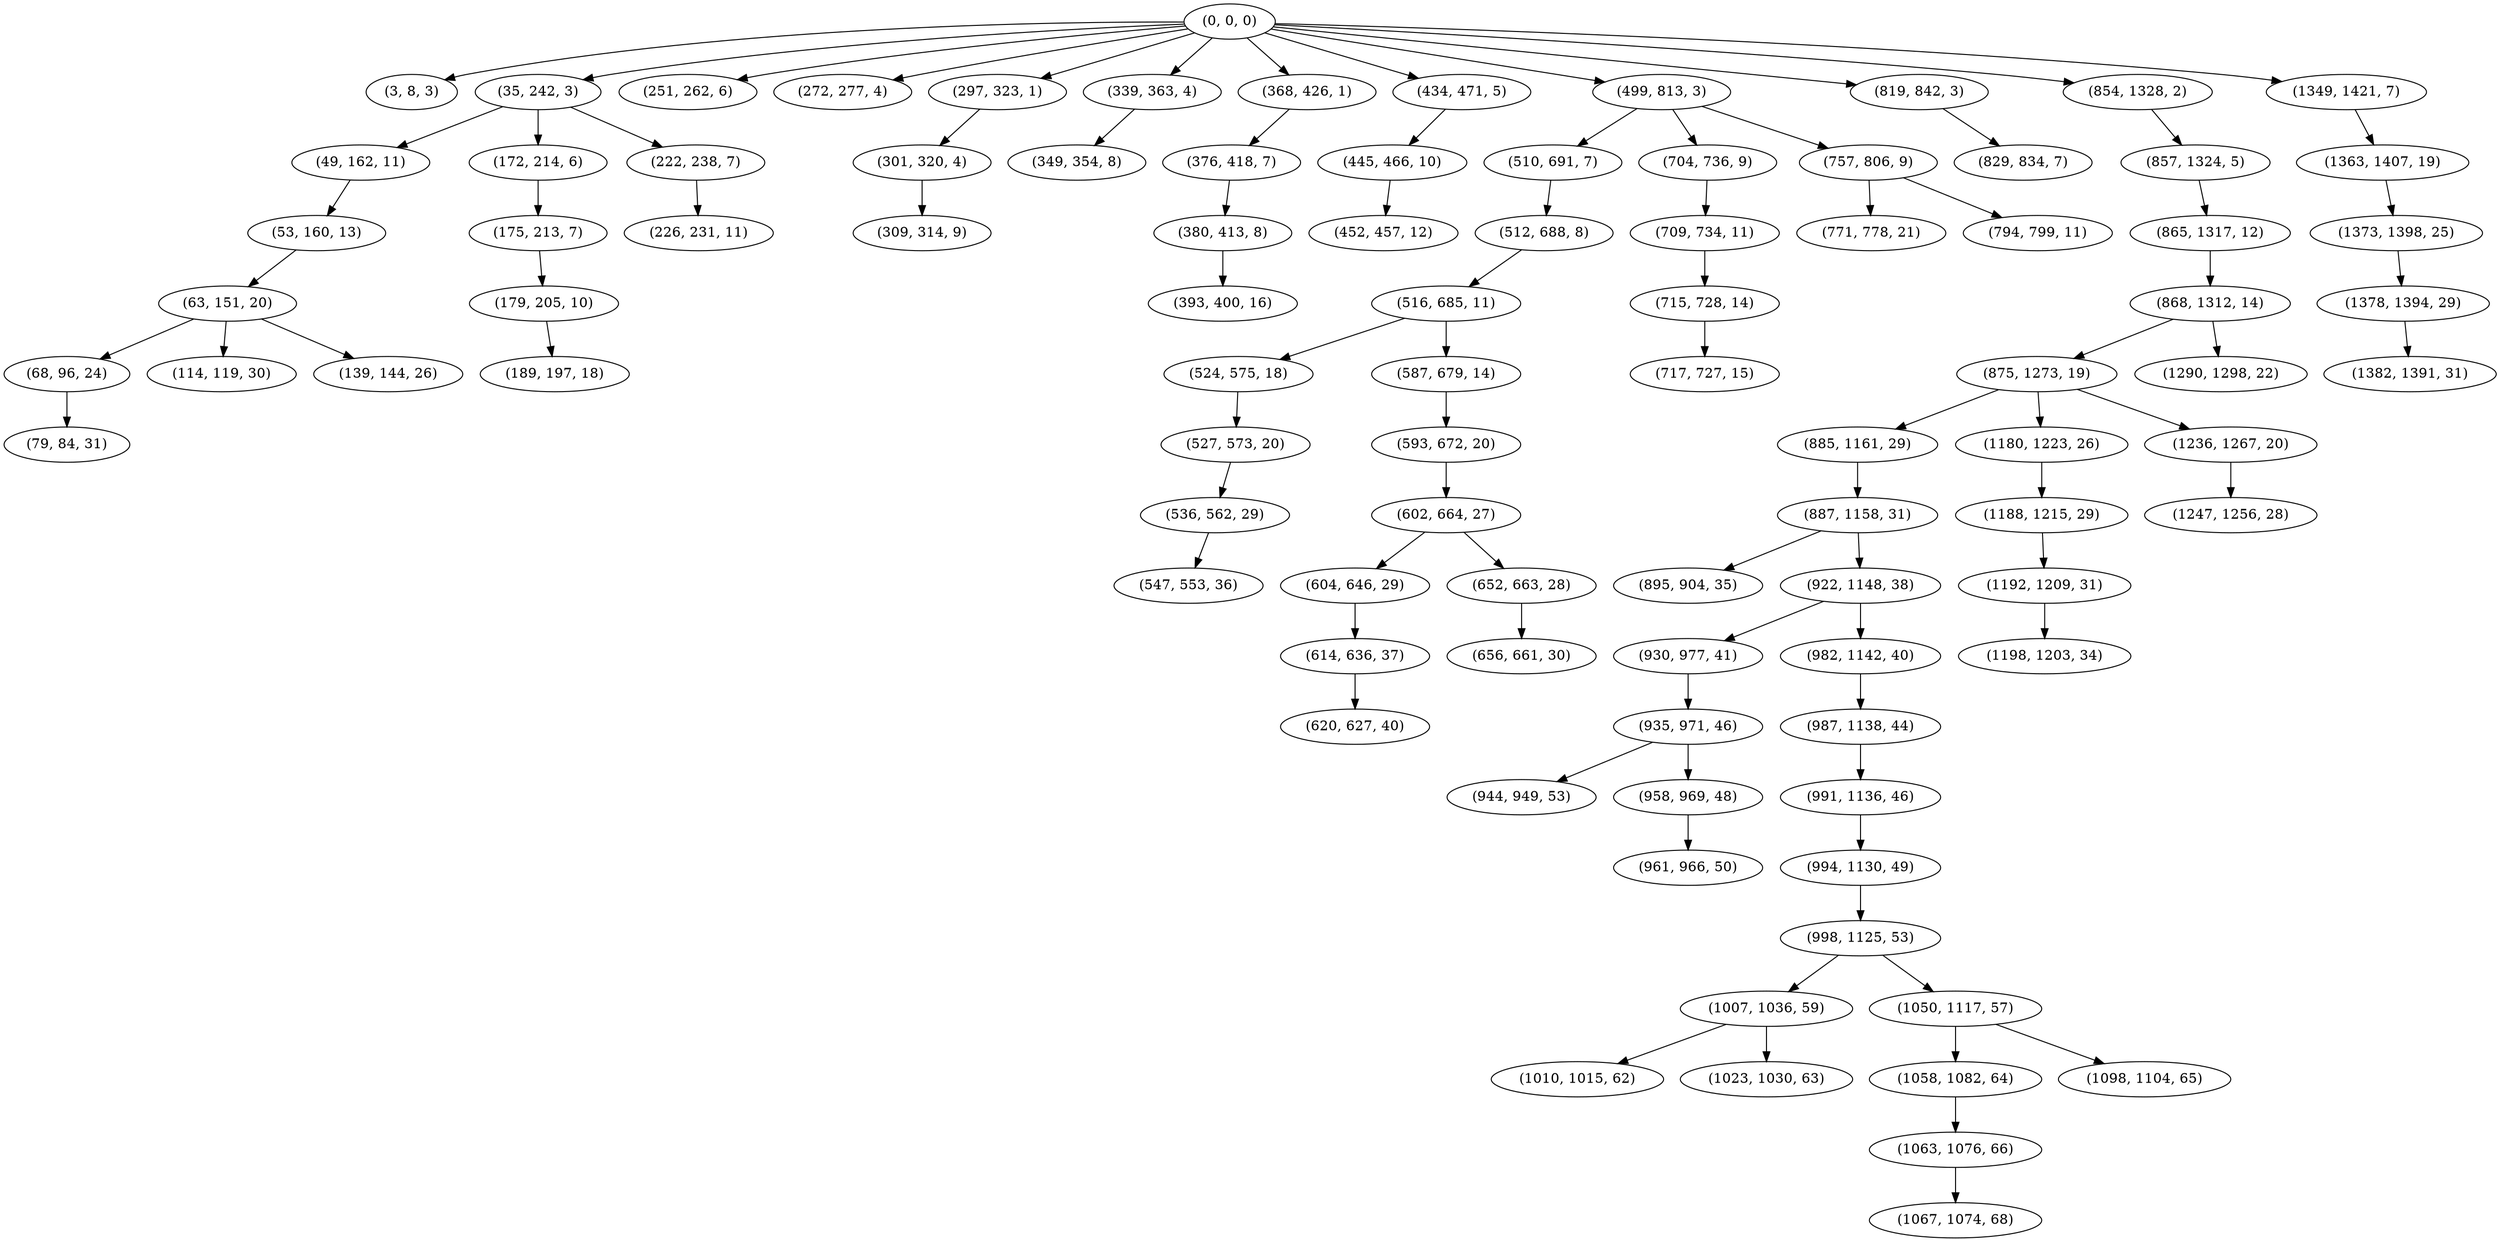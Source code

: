 digraph tree {
    "(0, 0, 0)";
    "(3, 8, 3)";
    "(35, 242, 3)";
    "(49, 162, 11)";
    "(53, 160, 13)";
    "(63, 151, 20)";
    "(68, 96, 24)";
    "(79, 84, 31)";
    "(114, 119, 30)";
    "(139, 144, 26)";
    "(172, 214, 6)";
    "(175, 213, 7)";
    "(179, 205, 10)";
    "(189, 197, 18)";
    "(222, 238, 7)";
    "(226, 231, 11)";
    "(251, 262, 6)";
    "(272, 277, 4)";
    "(297, 323, 1)";
    "(301, 320, 4)";
    "(309, 314, 9)";
    "(339, 363, 4)";
    "(349, 354, 8)";
    "(368, 426, 1)";
    "(376, 418, 7)";
    "(380, 413, 8)";
    "(393, 400, 16)";
    "(434, 471, 5)";
    "(445, 466, 10)";
    "(452, 457, 12)";
    "(499, 813, 3)";
    "(510, 691, 7)";
    "(512, 688, 8)";
    "(516, 685, 11)";
    "(524, 575, 18)";
    "(527, 573, 20)";
    "(536, 562, 29)";
    "(547, 553, 36)";
    "(587, 679, 14)";
    "(593, 672, 20)";
    "(602, 664, 27)";
    "(604, 646, 29)";
    "(614, 636, 37)";
    "(620, 627, 40)";
    "(652, 663, 28)";
    "(656, 661, 30)";
    "(704, 736, 9)";
    "(709, 734, 11)";
    "(715, 728, 14)";
    "(717, 727, 15)";
    "(757, 806, 9)";
    "(771, 778, 21)";
    "(794, 799, 11)";
    "(819, 842, 3)";
    "(829, 834, 7)";
    "(854, 1328, 2)";
    "(857, 1324, 5)";
    "(865, 1317, 12)";
    "(868, 1312, 14)";
    "(875, 1273, 19)";
    "(885, 1161, 29)";
    "(887, 1158, 31)";
    "(895, 904, 35)";
    "(922, 1148, 38)";
    "(930, 977, 41)";
    "(935, 971, 46)";
    "(944, 949, 53)";
    "(958, 969, 48)";
    "(961, 966, 50)";
    "(982, 1142, 40)";
    "(987, 1138, 44)";
    "(991, 1136, 46)";
    "(994, 1130, 49)";
    "(998, 1125, 53)";
    "(1007, 1036, 59)";
    "(1010, 1015, 62)";
    "(1023, 1030, 63)";
    "(1050, 1117, 57)";
    "(1058, 1082, 64)";
    "(1063, 1076, 66)";
    "(1067, 1074, 68)";
    "(1098, 1104, 65)";
    "(1180, 1223, 26)";
    "(1188, 1215, 29)";
    "(1192, 1209, 31)";
    "(1198, 1203, 34)";
    "(1236, 1267, 20)";
    "(1247, 1256, 28)";
    "(1290, 1298, 22)";
    "(1349, 1421, 7)";
    "(1363, 1407, 19)";
    "(1373, 1398, 25)";
    "(1378, 1394, 29)";
    "(1382, 1391, 31)";
    "(0, 0, 0)" -> "(3, 8, 3)";
    "(0, 0, 0)" -> "(35, 242, 3)";
    "(0, 0, 0)" -> "(251, 262, 6)";
    "(0, 0, 0)" -> "(272, 277, 4)";
    "(0, 0, 0)" -> "(297, 323, 1)";
    "(0, 0, 0)" -> "(339, 363, 4)";
    "(0, 0, 0)" -> "(368, 426, 1)";
    "(0, 0, 0)" -> "(434, 471, 5)";
    "(0, 0, 0)" -> "(499, 813, 3)";
    "(0, 0, 0)" -> "(819, 842, 3)";
    "(0, 0, 0)" -> "(854, 1328, 2)";
    "(0, 0, 0)" -> "(1349, 1421, 7)";
    "(35, 242, 3)" -> "(49, 162, 11)";
    "(35, 242, 3)" -> "(172, 214, 6)";
    "(35, 242, 3)" -> "(222, 238, 7)";
    "(49, 162, 11)" -> "(53, 160, 13)";
    "(53, 160, 13)" -> "(63, 151, 20)";
    "(63, 151, 20)" -> "(68, 96, 24)";
    "(63, 151, 20)" -> "(114, 119, 30)";
    "(63, 151, 20)" -> "(139, 144, 26)";
    "(68, 96, 24)" -> "(79, 84, 31)";
    "(172, 214, 6)" -> "(175, 213, 7)";
    "(175, 213, 7)" -> "(179, 205, 10)";
    "(179, 205, 10)" -> "(189, 197, 18)";
    "(222, 238, 7)" -> "(226, 231, 11)";
    "(297, 323, 1)" -> "(301, 320, 4)";
    "(301, 320, 4)" -> "(309, 314, 9)";
    "(339, 363, 4)" -> "(349, 354, 8)";
    "(368, 426, 1)" -> "(376, 418, 7)";
    "(376, 418, 7)" -> "(380, 413, 8)";
    "(380, 413, 8)" -> "(393, 400, 16)";
    "(434, 471, 5)" -> "(445, 466, 10)";
    "(445, 466, 10)" -> "(452, 457, 12)";
    "(499, 813, 3)" -> "(510, 691, 7)";
    "(499, 813, 3)" -> "(704, 736, 9)";
    "(499, 813, 3)" -> "(757, 806, 9)";
    "(510, 691, 7)" -> "(512, 688, 8)";
    "(512, 688, 8)" -> "(516, 685, 11)";
    "(516, 685, 11)" -> "(524, 575, 18)";
    "(516, 685, 11)" -> "(587, 679, 14)";
    "(524, 575, 18)" -> "(527, 573, 20)";
    "(527, 573, 20)" -> "(536, 562, 29)";
    "(536, 562, 29)" -> "(547, 553, 36)";
    "(587, 679, 14)" -> "(593, 672, 20)";
    "(593, 672, 20)" -> "(602, 664, 27)";
    "(602, 664, 27)" -> "(604, 646, 29)";
    "(602, 664, 27)" -> "(652, 663, 28)";
    "(604, 646, 29)" -> "(614, 636, 37)";
    "(614, 636, 37)" -> "(620, 627, 40)";
    "(652, 663, 28)" -> "(656, 661, 30)";
    "(704, 736, 9)" -> "(709, 734, 11)";
    "(709, 734, 11)" -> "(715, 728, 14)";
    "(715, 728, 14)" -> "(717, 727, 15)";
    "(757, 806, 9)" -> "(771, 778, 21)";
    "(757, 806, 9)" -> "(794, 799, 11)";
    "(819, 842, 3)" -> "(829, 834, 7)";
    "(854, 1328, 2)" -> "(857, 1324, 5)";
    "(857, 1324, 5)" -> "(865, 1317, 12)";
    "(865, 1317, 12)" -> "(868, 1312, 14)";
    "(868, 1312, 14)" -> "(875, 1273, 19)";
    "(868, 1312, 14)" -> "(1290, 1298, 22)";
    "(875, 1273, 19)" -> "(885, 1161, 29)";
    "(875, 1273, 19)" -> "(1180, 1223, 26)";
    "(875, 1273, 19)" -> "(1236, 1267, 20)";
    "(885, 1161, 29)" -> "(887, 1158, 31)";
    "(887, 1158, 31)" -> "(895, 904, 35)";
    "(887, 1158, 31)" -> "(922, 1148, 38)";
    "(922, 1148, 38)" -> "(930, 977, 41)";
    "(922, 1148, 38)" -> "(982, 1142, 40)";
    "(930, 977, 41)" -> "(935, 971, 46)";
    "(935, 971, 46)" -> "(944, 949, 53)";
    "(935, 971, 46)" -> "(958, 969, 48)";
    "(958, 969, 48)" -> "(961, 966, 50)";
    "(982, 1142, 40)" -> "(987, 1138, 44)";
    "(987, 1138, 44)" -> "(991, 1136, 46)";
    "(991, 1136, 46)" -> "(994, 1130, 49)";
    "(994, 1130, 49)" -> "(998, 1125, 53)";
    "(998, 1125, 53)" -> "(1007, 1036, 59)";
    "(998, 1125, 53)" -> "(1050, 1117, 57)";
    "(1007, 1036, 59)" -> "(1010, 1015, 62)";
    "(1007, 1036, 59)" -> "(1023, 1030, 63)";
    "(1050, 1117, 57)" -> "(1058, 1082, 64)";
    "(1050, 1117, 57)" -> "(1098, 1104, 65)";
    "(1058, 1082, 64)" -> "(1063, 1076, 66)";
    "(1063, 1076, 66)" -> "(1067, 1074, 68)";
    "(1180, 1223, 26)" -> "(1188, 1215, 29)";
    "(1188, 1215, 29)" -> "(1192, 1209, 31)";
    "(1192, 1209, 31)" -> "(1198, 1203, 34)";
    "(1236, 1267, 20)" -> "(1247, 1256, 28)";
    "(1349, 1421, 7)" -> "(1363, 1407, 19)";
    "(1363, 1407, 19)" -> "(1373, 1398, 25)";
    "(1373, 1398, 25)" -> "(1378, 1394, 29)";
    "(1378, 1394, 29)" -> "(1382, 1391, 31)";
}

